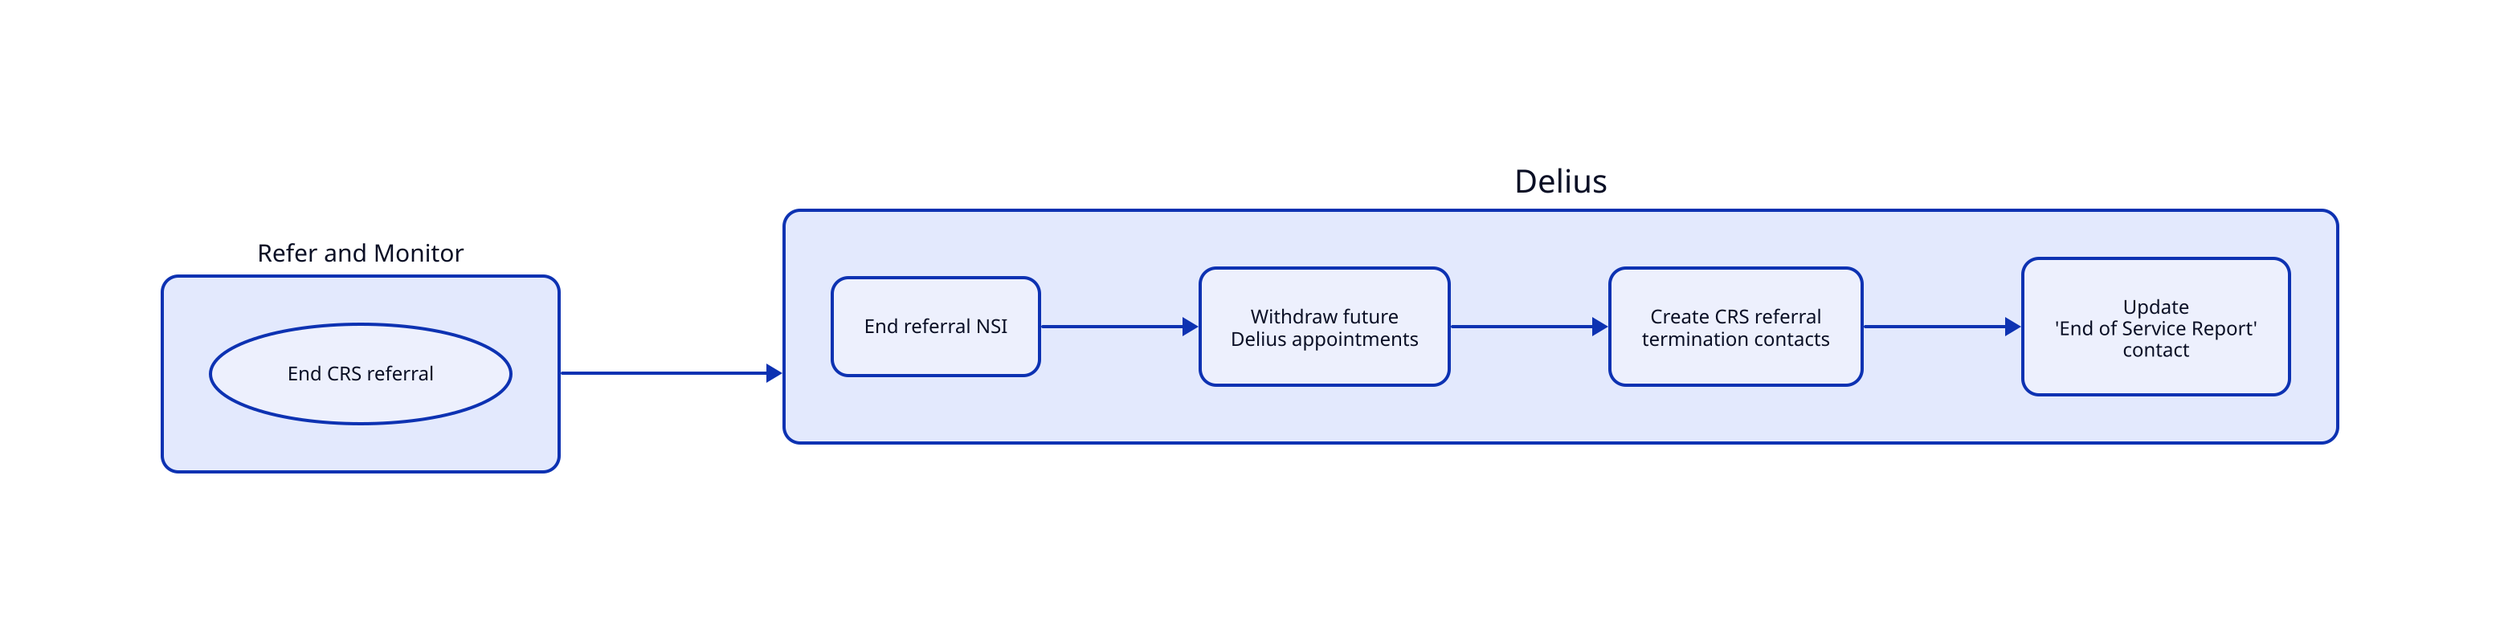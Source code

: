 # Refer and Monitor Workflow: End CRS Referral

direction: right

style {
  fill: "#ffffff"
}

# What triggers the workflow?
refer_and_monitor: Refer and Monitor  {
     style.font-size: 15
     crs_referral: End CRS referral {
         shape: oval
     }
}

# What happens in Delius?
delius: Delius {
    style {
        font-size: 20
    }

    d_end_nsi: End referral NSI
    d_withdraw_appointments: Withdraw future\nDelius appointments
    d_create_contact: Create CRS referral\ntermination contacts
    d_add_eosr: Update\n'End of Service Report'\ncontact

    d_end_nsi -> d_withdraw_appointments -> d_create_contact -> d_add_eosr
}

refer_and_monitor -> delius

*.style.border-radius: 10
*.*.style.border-radius: 10
*.*.style.stroke-width: 2
*.*.style.font-size: 12

